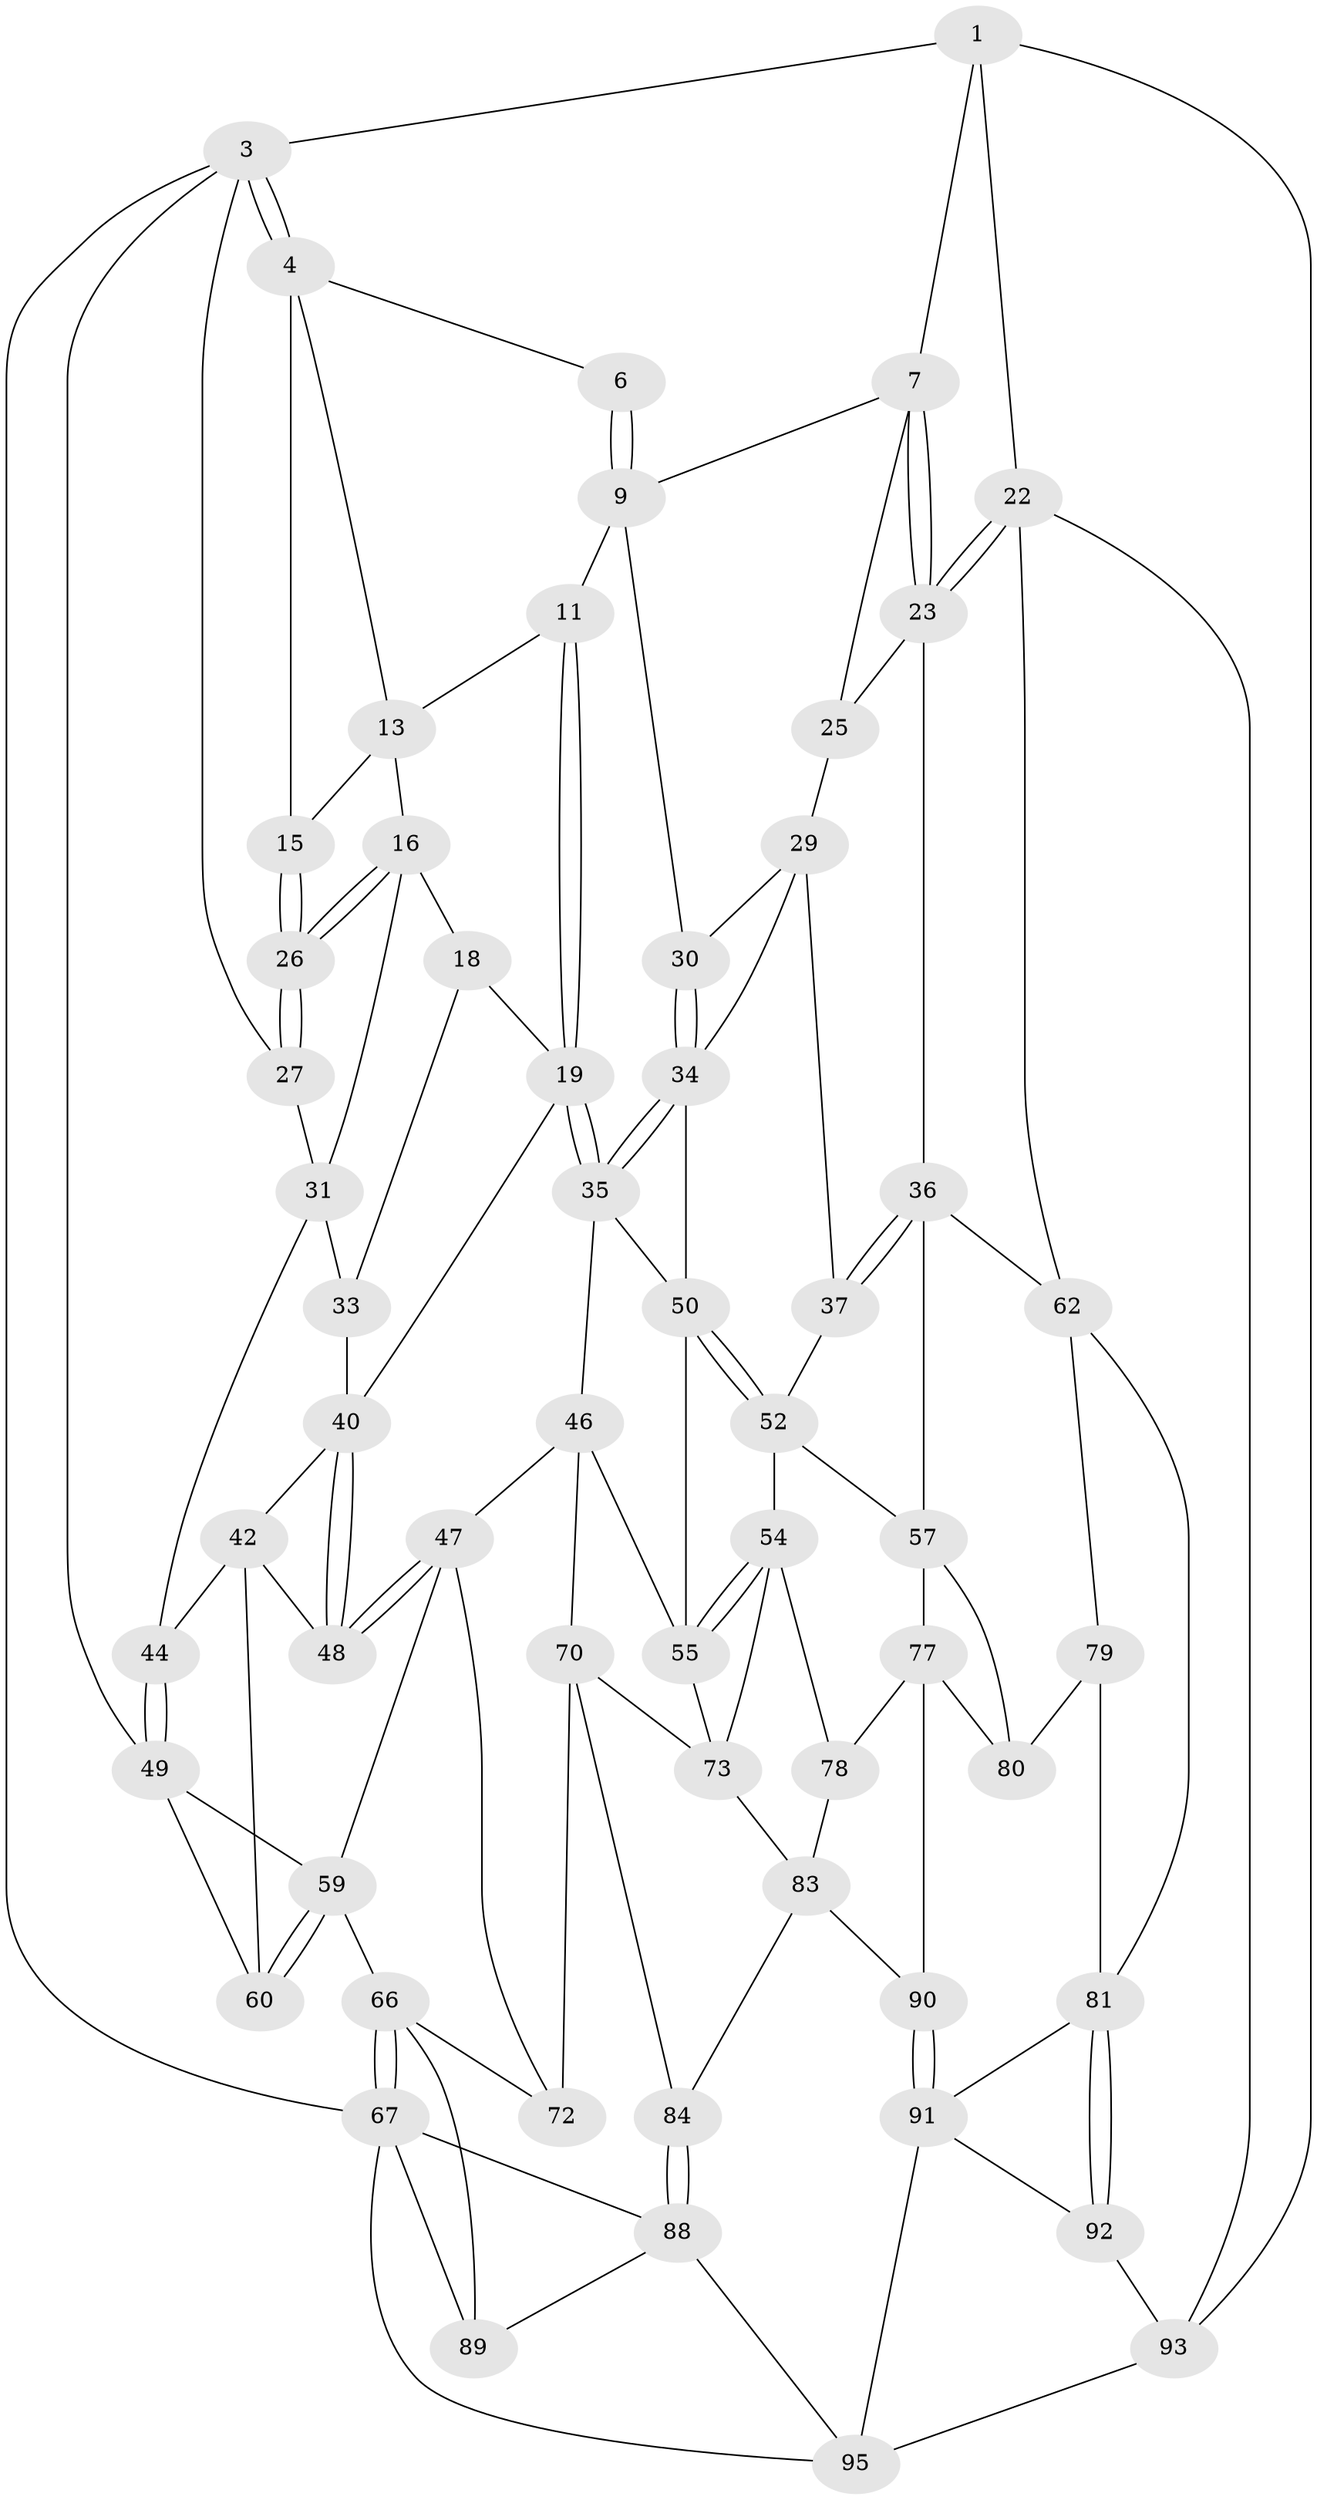// Generated by graph-tools (version 1.1) at 2025/24/03/03/25 07:24:36]
// undirected, 59 vertices, 130 edges
graph export_dot {
graph [start="1"]
  node [color=gray90,style=filled];
  1 [pos="+1+0",super="+2"];
  3 [pos="+0+0",super="+28"];
  4 [pos="+0+0",super="+5"];
  6 [pos="+0.5871612302696458+0"];
  7 [pos="+0.8623485797069612+0.11675079282564862",super="+8"];
  9 [pos="+0.5841087804534858+0",super="+10"];
  11 [pos="+0.4604050895786018+0.10659845479912705",super="+12"];
  13 [pos="+0.06929911199132037+0",super="+14"];
  15 [pos="+0.059134087187569344+0.18688262430844244"];
  16 [pos="+0.16764928823803568+0.10482972298826106",super="+17"];
  18 [pos="+0.2890002540631156+0.14136166433262176",super="+21"];
  19 [pos="+0.39772966366076595+0.28510915410425225",super="+20"];
  22 [pos="+1+0.25915475334999666",super="+61"];
  23 [pos="+1+0.26329042910110284",super="+24"];
  25 [pos="+0.7915677485741458+0.22554758687898258"];
  26 [pos="+0.040381166206742015+0.24891103426228026"];
  27 [pos="+0.03523584471369719+0.2618402728621714"];
  29 [pos="+0.7746401830659461+0.23692426428874994",super="+38"];
  30 [pos="+0.6358055094499772+0.2299374763988965"];
  31 [pos="+0.1745110433506823+0.26490654222913634",super="+32"];
  33 [pos="+0.1758199464482053+0.26547133195031375"];
  34 [pos="+0.6213964952583394+0.2997229219582884",super="+39"];
  35 [pos="+0.4482113365657549+0.3681631563327583",super="+45"];
  36 [pos="+0.876227664632415+0.4233628091042242",super="+56"];
  37 [pos="+0.823137953751036+0.382941154482999"];
  40 [pos="+0.26955039539379533+0.32101251102180584",super="+41"];
  42 [pos="+0.2016670174064155+0.45263943243850896",super="+43"];
  44 [pos="+0.09590293388078752+0.4006663234237121"];
  46 [pos="+0.4335260875786283+0.46519328428753537",super="+69"];
  47 [pos="+0.41545323011340196+0.4660015054273569",super="+58"];
  48 [pos="+0.3115577355750223+0.42730173959093426"];
  49 [pos="+0+0.44275616110567134",super="+64"];
  50 [pos="+0.6483276454455519+0.3969619000236987",super="+51"];
  52 [pos="+0.6638463739479293+0.41355445003124014",super="+53"];
  54 [pos="+0.6445373097365509+0.5748798018226517",super="+75"];
  55 [pos="+0.5364294992963841+0.5373757805235699",super="+68"];
  57 [pos="+0.8079626624243269+0.5672209516606234",super="+76"];
  59 [pos="+0.16415718164082613+0.5856114051034114",super="+65"];
  60 [pos="+0.1571905039352682+0.5687552383399542"];
  62 [pos="+0.890225269495337+0.5981606514668842",super="+63"];
  66 [pos="+0+0.8065640944697642",super="+85"];
  67 [pos="+0+1",super="+97"];
  70 [pos="+0.38946753749827334+0.6462413823457287",super="+71"];
  72 [pos="+0.17688451791233234+0.6450229882415179"];
  73 [pos="+0.538668035243363+0.6999974779048825",super="+74"];
  77 [pos="+0.7015788717883027+0.7279095729331964",super="+87"];
  78 [pos="+0.642841902063679+0.7417901407693829"];
  79 [pos="+0.8517418853743982+0.7628923495571124"];
  80 [pos="+0.7897189638525189+0.7655993725682914"];
  81 [pos="+0.9316504386555579+0.808310801280731",super="+82"];
  83 [pos="+0.4689048666490957+0.833827083953264",super="+86"];
  84 [pos="+0.4122233842624713+0.8460833608544458"];
  88 [pos="+0.4041369372194015+0.8530932636116982",super="+96"];
  89 [pos="+0.20193660293772364+0.8583842056321821"];
  90 [pos="+0.744329108545356+1"];
  91 [pos="+0.7460939349645515+1",super="+94"];
  92 [pos="+1+0.7693102718248928"];
  93 [pos="+1+0.7655991331696836"];
  95 [pos="+0.7416862023162432+1"];
  1 -- 7;
  1 -- 3;
  1 -- 93;
  1 -- 22;
  3 -- 4;
  3 -- 4;
  3 -- 67;
  3 -- 27;
  3 -- 49;
  4 -- 15;
  4 -- 13;
  4 -- 6;
  6 -- 9;
  6 -- 9;
  7 -- 23;
  7 -- 23;
  7 -- 9;
  7 -- 25;
  9 -- 11;
  9 -- 30;
  11 -- 19;
  11 -- 19;
  11 -- 13;
  13 -- 16;
  13 -- 15;
  15 -- 26;
  15 -- 26;
  16 -- 26;
  16 -- 26;
  16 -- 18;
  16 -- 31;
  18 -- 33;
  18 -- 19;
  19 -- 35;
  19 -- 35;
  19 -- 40;
  22 -- 23;
  22 -- 23;
  22 -- 62;
  22 -- 93;
  23 -- 25;
  23 -- 36;
  25 -- 29;
  26 -- 27;
  26 -- 27;
  27 -- 31;
  29 -- 30;
  29 -- 37;
  29 -- 34;
  30 -- 34;
  30 -- 34;
  31 -- 33;
  31 -- 44;
  33 -- 40;
  34 -- 35;
  34 -- 35;
  34 -- 50;
  35 -- 50;
  35 -- 46;
  36 -- 37;
  36 -- 37;
  36 -- 57;
  36 -- 62;
  37 -- 52;
  40 -- 48;
  40 -- 48;
  40 -- 42;
  42 -- 48;
  42 -- 44;
  42 -- 60;
  44 -- 49;
  44 -- 49;
  46 -- 47;
  46 -- 70;
  46 -- 55;
  47 -- 48;
  47 -- 48;
  47 -- 72;
  47 -- 59;
  49 -- 60;
  49 -- 59;
  50 -- 52;
  50 -- 52;
  50 -- 55;
  52 -- 57;
  52 -- 54;
  54 -- 55;
  54 -- 55;
  54 -- 73;
  54 -- 78;
  55 -- 73;
  57 -- 80;
  57 -- 77;
  59 -- 60;
  59 -- 60;
  59 -- 66;
  62 -- 81;
  62 -- 79;
  66 -- 67;
  66 -- 67;
  66 -- 72;
  66 -- 89;
  67 -- 95;
  67 -- 88;
  67 -- 89;
  70 -- 73;
  70 -- 72;
  70 -- 84;
  73 -- 83;
  77 -- 78;
  77 -- 80;
  77 -- 90;
  78 -- 83;
  79 -- 80;
  79 -- 81;
  81 -- 92;
  81 -- 92;
  81 -- 91;
  83 -- 84;
  83 -- 90;
  84 -- 88;
  84 -- 88;
  88 -- 89;
  88 -- 95;
  90 -- 91;
  90 -- 91;
  91 -- 92;
  91 -- 95;
  92 -- 93;
  93 -- 95;
}

